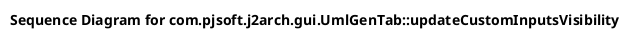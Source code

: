 @startuml
title Sequence Diagram for com.pjsoft.j2arch.gui.UmlGenTab::updateCustomInputsVisibility
@enduml